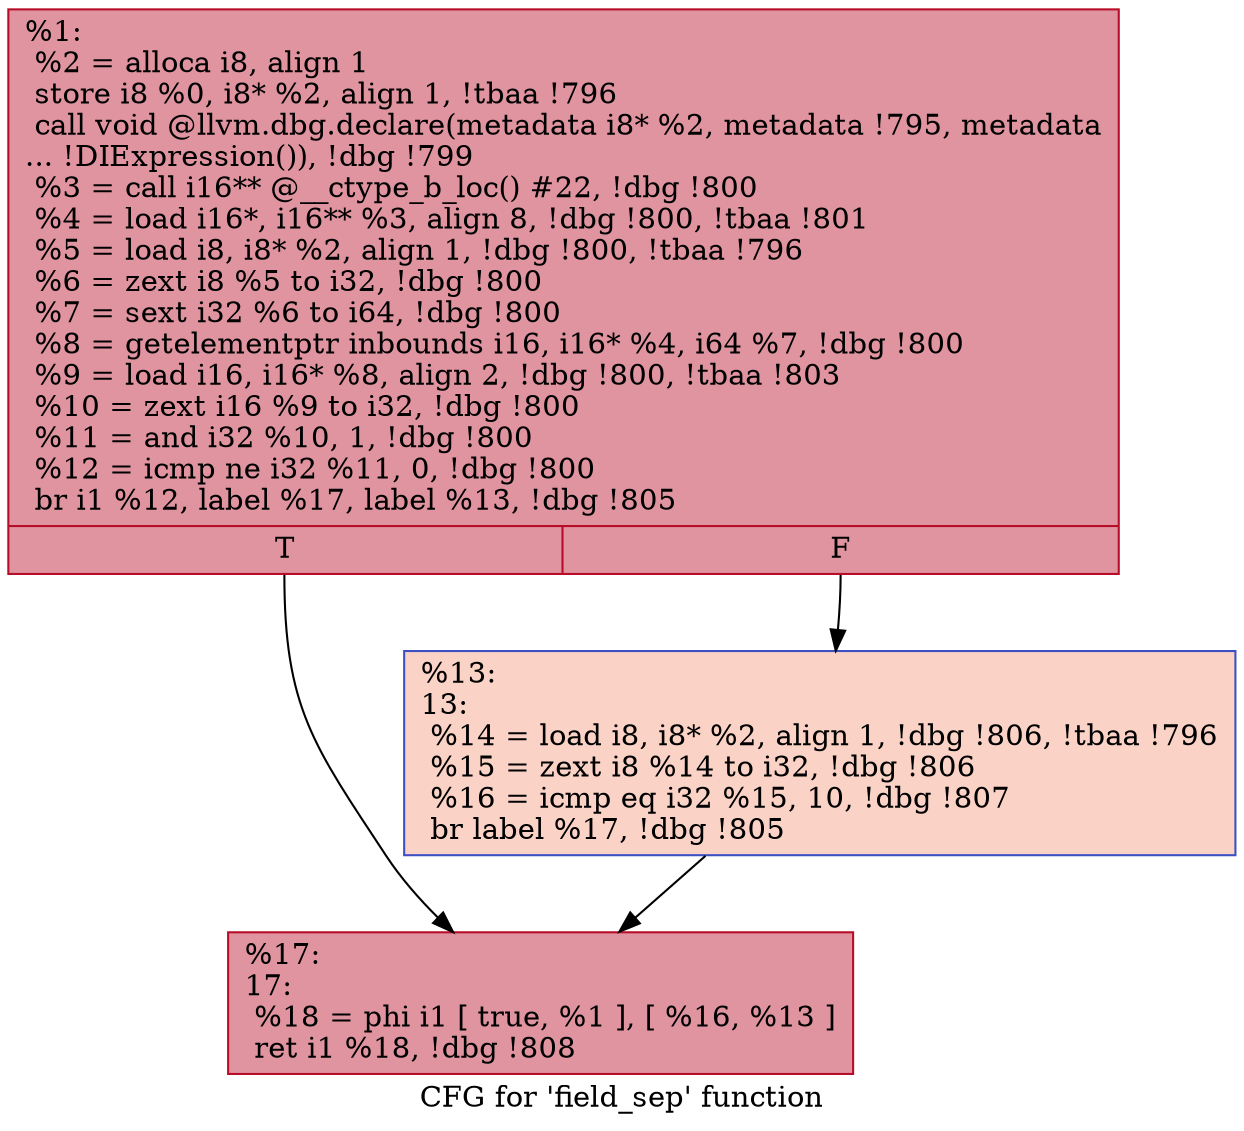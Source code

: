 digraph "CFG for 'field_sep' function" {
	label="CFG for 'field_sep' function";

	Node0x9b0920 [shape=record,color="#b70d28ff", style=filled, fillcolor="#b70d2870",label="{%1:\l  %2 = alloca i8, align 1\l  store i8 %0, i8* %2, align 1, !tbaa !796\l  call void @llvm.dbg.declare(metadata i8* %2, metadata !795, metadata\l... !DIExpression()), !dbg !799\l  %3 = call i16** @__ctype_b_loc() #22, !dbg !800\l  %4 = load i16*, i16** %3, align 8, !dbg !800, !tbaa !801\l  %5 = load i8, i8* %2, align 1, !dbg !800, !tbaa !796\l  %6 = zext i8 %5 to i32, !dbg !800\l  %7 = sext i32 %6 to i64, !dbg !800\l  %8 = getelementptr inbounds i16, i16* %4, i64 %7, !dbg !800\l  %9 = load i16, i16* %8, align 2, !dbg !800, !tbaa !803\l  %10 = zext i16 %9 to i32, !dbg !800\l  %11 = and i32 %10, 1, !dbg !800\l  %12 = icmp ne i32 %11, 0, !dbg !800\l  br i1 %12, label %17, label %13, !dbg !805\l|{<s0>T|<s1>F}}"];
	Node0x9b0920:s0 -> Node0x9b09c0;
	Node0x9b0920:s1 -> Node0x9b0970;
	Node0x9b0970 [shape=record,color="#3d50c3ff", style=filled, fillcolor="#f59c7d70",label="{%13:\l13:                                               \l  %14 = load i8, i8* %2, align 1, !dbg !806, !tbaa !796\l  %15 = zext i8 %14 to i32, !dbg !806\l  %16 = icmp eq i32 %15, 10, !dbg !807\l  br label %17, !dbg !805\l}"];
	Node0x9b0970 -> Node0x9b09c0;
	Node0x9b09c0 [shape=record,color="#b70d28ff", style=filled, fillcolor="#b70d2870",label="{%17:\l17:                                               \l  %18 = phi i1 [ true, %1 ], [ %16, %13 ]\l  ret i1 %18, !dbg !808\l}"];
}
